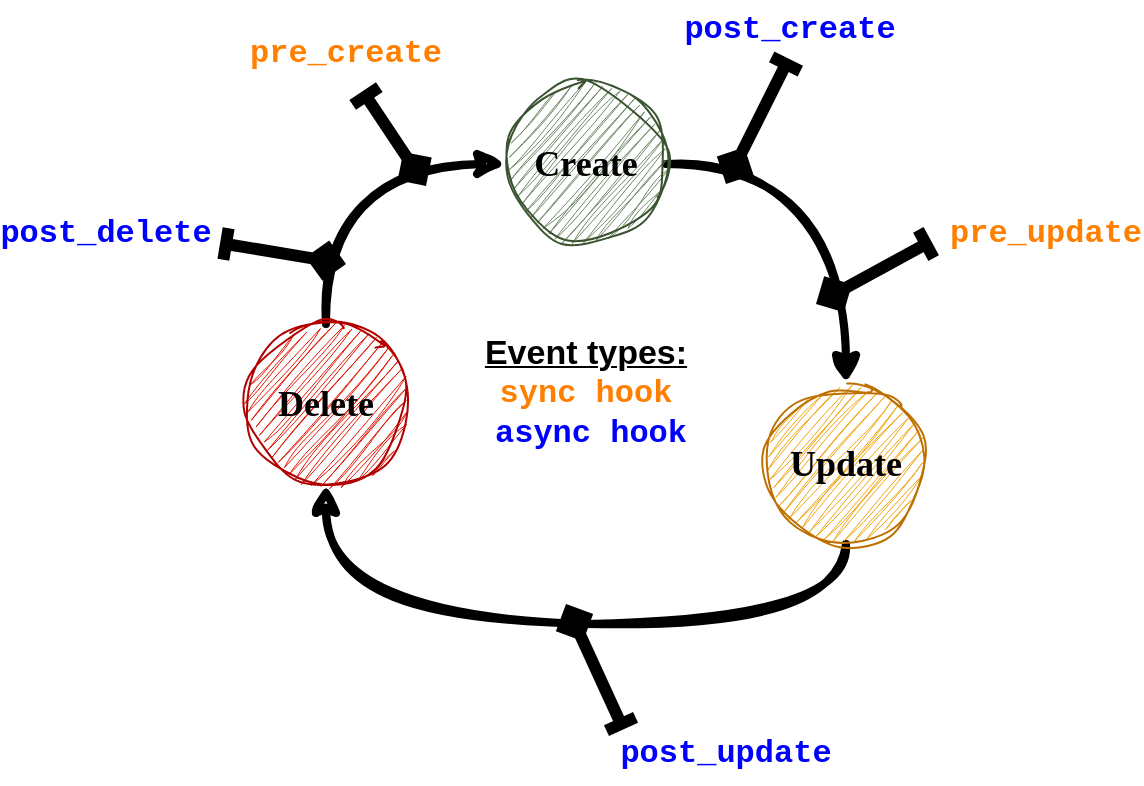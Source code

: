 <mxfile version="24.7.17">
  <diagram name="Page-1" id="lX7YWvQ_0dze0cWZdnfB">
    <mxGraphModel dx="954" dy="727" grid="1" gridSize="10" guides="1" tooltips="1" connect="1" arrows="1" fold="1" page="1" pageScale="1" pageWidth="827" pageHeight="1169" math="0" shadow="0">
      <root>
        <mxCell id="0" />
        <mxCell id="1" parent="0" />
        <mxCell id="Xina2CL1nh6jBc1pEjrR-4" style="edgeStyle=orthogonalEdgeStyle;rounded=0;orthogonalLoop=1;jettySize=auto;html=1;exitX=1;exitY=0.5;exitDx=0;exitDy=0;entryX=0.5;entryY=0;entryDx=0;entryDy=0;curved=1;sketch=1;curveFitting=1;jiggle=2;strokeWidth=4;" edge="1" parent="1" source="Xina2CL1nh6jBc1pEjrR-1" target="Xina2CL1nh6jBc1pEjrR-2">
          <mxGeometry relative="1" as="geometry" />
        </mxCell>
        <mxCell id="Xina2CL1nh6jBc1pEjrR-1" value="&lt;b&gt;&lt;font face=&quot;Verdana&quot; style=&quot;font-size: 18px;&quot; color=&quot;#000000&quot;&gt;Create&lt;/font&gt;&lt;/b&gt;" style="ellipse;whiteSpace=wrap;html=1;aspect=fixed;fillColor=#6d8764;fontColor=#ffffff;strokeColor=#3A5431;sketch=1;curveFitting=1;jiggle=2;" vertex="1" parent="1">
          <mxGeometry x="320" y="340" width="80" height="80" as="geometry" />
        </mxCell>
        <mxCell id="Xina2CL1nh6jBc1pEjrR-5" style="edgeStyle=orthogonalEdgeStyle;rounded=0;orthogonalLoop=1;jettySize=auto;html=1;exitX=0.5;exitY=1;exitDx=0;exitDy=0;entryX=0.5;entryY=1;entryDx=0;entryDy=0;curved=1;sketch=1;curveFitting=1;jiggle=2;strokeWidth=4;" edge="1" parent="1" source="Xina2CL1nh6jBc1pEjrR-2" target="Xina2CL1nh6jBc1pEjrR-3">
          <mxGeometry relative="1" as="geometry">
            <Array as="points">
              <mxPoint x="490" y="610" />
              <mxPoint x="230" y="610" />
            </Array>
          </mxGeometry>
        </mxCell>
        <mxCell id="Xina2CL1nh6jBc1pEjrR-2" value="&lt;font size=&quot;1&quot; style=&quot;&quot; face=&quot;Verdana&quot;&gt;&lt;b style=&quot;font-size: 18px;&quot;&gt;Update&lt;/b&gt;&lt;/font&gt;" style="ellipse;whiteSpace=wrap;html=1;aspect=fixed;fillColor=#f0a30a;fontColor=#000000;strokeColor=#BD7000;sketch=1;curveFitting=1;jiggle=2;" vertex="1" parent="1">
          <mxGeometry x="450" y="490" width="80" height="80" as="geometry" />
        </mxCell>
        <mxCell id="Xina2CL1nh6jBc1pEjrR-6" style="edgeStyle=orthogonalEdgeStyle;rounded=0;orthogonalLoop=1;jettySize=auto;html=1;exitX=0.5;exitY=0;exitDx=0;exitDy=0;entryX=0;entryY=0.5;entryDx=0;entryDy=0;curved=1;sketch=1;curveFitting=1;jiggle=2;strokeWidth=4;" edge="1" parent="1" source="Xina2CL1nh6jBc1pEjrR-3" target="Xina2CL1nh6jBc1pEjrR-1">
          <mxGeometry relative="1" as="geometry" />
        </mxCell>
        <mxCell id="Xina2CL1nh6jBc1pEjrR-3" value="&lt;font face=&quot;Verdana&quot; style=&quot;font-size: 18px;&quot; color=&quot;#000000&quot;&gt;&lt;b&gt;Delete&lt;/b&gt;&lt;/font&gt;" style="ellipse;whiteSpace=wrap;html=1;aspect=fixed;fillColor=#e51400;fontColor=#ffffff;strokeColor=#B20000;sketch=1;curveFitting=1;jiggle=2;" vertex="1" parent="1">
          <mxGeometry x="190" y="460" width="80" height="80" as="geometry" />
        </mxCell>
        <mxCell id="Xina2CL1nh6jBc1pEjrR-8" value="" style="endArrow=baseDash;html=1;rounded=0;startArrow=diamond;startFill=1;strokeWidth=6;targetPerimeterSpacing=6;sourcePerimeterSpacing=7;endSize=9;endFill=0;" edge="1" parent="1">
          <mxGeometry width="50" height="50" relative="1" as="geometry">
            <mxPoint x="430" y="390" as="sourcePoint" />
            <mxPoint x="460" y="330" as="targetPoint" />
          </mxGeometry>
        </mxCell>
        <mxCell id="Xina2CL1nh6jBc1pEjrR-9" value="" style="endArrow=baseDash;html=1;rounded=0;startArrow=diamond;startFill=1;strokeWidth=6;targetPerimeterSpacing=6;sourcePerimeterSpacing=7;endSize=9;endFill=0;" edge="1" parent="1">
          <mxGeometry width="50" height="50" relative="1" as="geometry">
            <mxPoint x="475" y="450" as="sourcePoint" />
            <mxPoint x="530" y="420" as="targetPoint" />
          </mxGeometry>
        </mxCell>
        <mxCell id="Xina2CL1nh6jBc1pEjrR-10" value="" style="endArrow=baseDash;html=1;rounded=0;startArrow=diamond;startFill=1;strokeWidth=6;targetPerimeterSpacing=6;sourcePerimeterSpacing=7;endSize=9;endFill=0;" edge="1" parent="1">
          <mxGeometry width="50" height="50" relative="1" as="geometry">
            <mxPoint x="350" y="600" as="sourcePoint" />
            <mxPoint x="377.5" y="660" as="targetPoint" />
          </mxGeometry>
        </mxCell>
        <mxCell id="Xina2CL1nh6jBc1pEjrR-12" value="" style="endArrow=baseDash;html=1;rounded=0;startArrow=diamond;startFill=1;strokeWidth=6;targetPerimeterSpacing=6;sourcePerimeterSpacing=7;endSize=9;endFill=0;" edge="1" parent="1">
          <mxGeometry width="50" height="50" relative="1" as="geometry">
            <mxPoint x="240" y="430" as="sourcePoint" />
            <mxPoint x="180" y="420" as="targetPoint" />
          </mxGeometry>
        </mxCell>
        <mxCell id="Xina2CL1nh6jBc1pEjrR-13" value="" style="endArrow=baseDash;html=1;rounded=0;startArrow=diamond;startFill=1;strokeWidth=6;targetPerimeterSpacing=6;sourcePerimeterSpacing=7;endSize=9;endFill=0;" edge="1" parent="1">
          <mxGeometry width="50" height="50" relative="1" as="geometry">
            <mxPoint x="280" y="391" as="sourcePoint" />
            <mxPoint x="250" y="346" as="targetPoint" />
          </mxGeometry>
        </mxCell>
        <mxCell id="Xina2CL1nh6jBc1pEjrR-14" value="&lt;font face=&quot;Courier New&quot; style=&quot;font-size: 16px;&quot;&gt;&lt;b&gt;post_create&lt;/b&gt;&lt;/font&gt;" style="text;html=1;align=center;verticalAlign=middle;whiteSpace=wrap;rounded=0;fontColor=#0000FF;" vertex="1" parent="1">
          <mxGeometry x="432" y="298" width="60" height="30" as="geometry" />
        </mxCell>
        <mxCell id="Xina2CL1nh6jBc1pEjrR-15" value="&lt;font color=&quot;#ff8000&quot; style=&quot;font-size: 16px;&quot; face=&quot;Courier New&quot;&gt;&lt;b&gt;pre_update&lt;/b&gt;&lt;/font&gt;" style="text;html=1;align=center;verticalAlign=middle;whiteSpace=wrap;rounded=0;" vertex="1" parent="1">
          <mxGeometry x="560" y="400" width="60" height="30" as="geometry" />
        </mxCell>
        <mxCell id="Xina2CL1nh6jBc1pEjrR-16" value="&lt;font face=&quot;Courier New&quot; color=&quot;#ff8000&quot;&gt;&lt;span style=&quot;font-size: 16px;&quot;&gt;&lt;b&gt;sync hook&lt;/b&gt;&lt;/span&gt;&lt;/font&gt;" style="text;html=1;align=center;verticalAlign=middle;whiteSpace=wrap;rounded=0;" vertex="1" parent="1">
          <mxGeometry x="305" y="480" width="110" height="30" as="geometry" />
        </mxCell>
        <mxCell id="Xina2CL1nh6jBc1pEjrR-17" value="&lt;font face=&quot;Courier New&quot; style=&quot;font-size: 16px;&quot;&gt;&lt;b&gt;async hook&lt;/b&gt;&lt;/font&gt;" style="text;html=1;align=center;verticalAlign=middle;whiteSpace=wrap;rounded=0;fontColor=#0000FF;" vertex="1" parent="1">
          <mxGeometry x="305" y="500" width="115" height="30" as="geometry" />
        </mxCell>
        <mxCell id="Xina2CL1nh6jBc1pEjrR-18" value="&lt;u&gt;&lt;b&gt;&lt;font style=&quot;font-size: 17px;&quot;&gt;Event types:&lt;/font&gt;&lt;/b&gt;&lt;/u&gt;" style="text;html=1;align=center;verticalAlign=middle;whiteSpace=wrap;rounded=0;" vertex="1" parent="1">
          <mxGeometry x="300" y="460" width="120" height="30" as="geometry" />
        </mxCell>
        <mxCell id="Xina2CL1nh6jBc1pEjrR-19" value="&lt;font face=&quot;Courier New&quot; style=&quot;font-size: 16px;&quot;&gt;&lt;b&gt;post_update&lt;/b&gt;&lt;/font&gt;" style="text;html=1;align=center;verticalAlign=middle;whiteSpace=wrap;rounded=0;fontColor=#0000FF;" vertex="1" parent="1">
          <mxGeometry x="400" y="660" width="60" height="30" as="geometry" />
        </mxCell>
        <mxCell id="Xina2CL1nh6jBc1pEjrR-21" value="&lt;font face=&quot;Courier New&quot; style=&quot;font-size: 16px;&quot;&gt;&lt;b&gt;post_delete&lt;/b&gt;&lt;/font&gt;" style="text;html=1;align=center;verticalAlign=middle;whiteSpace=wrap;rounded=0;fontColor=#0000FF;" vertex="1" parent="1">
          <mxGeometry x="90" y="400" width="60" height="30" as="geometry" />
        </mxCell>
        <mxCell id="Xina2CL1nh6jBc1pEjrR-22" value="&lt;font color=&quot;#ff8000&quot; style=&quot;font-size: 16px;&quot; face=&quot;Courier New&quot;&gt;&lt;b&gt;pre_create&lt;/b&gt;&lt;/font&gt;" style="text;html=1;align=center;verticalAlign=middle;whiteSpace=wrap;rounded=0;" vertex="1" parent="1">
          <mxGeometry x="210" y="310" width="60" height="30" as="geometry" />
        </mxCell>
      </root>
    </mxGraphModel>
  </diagram>
</mxfile>
